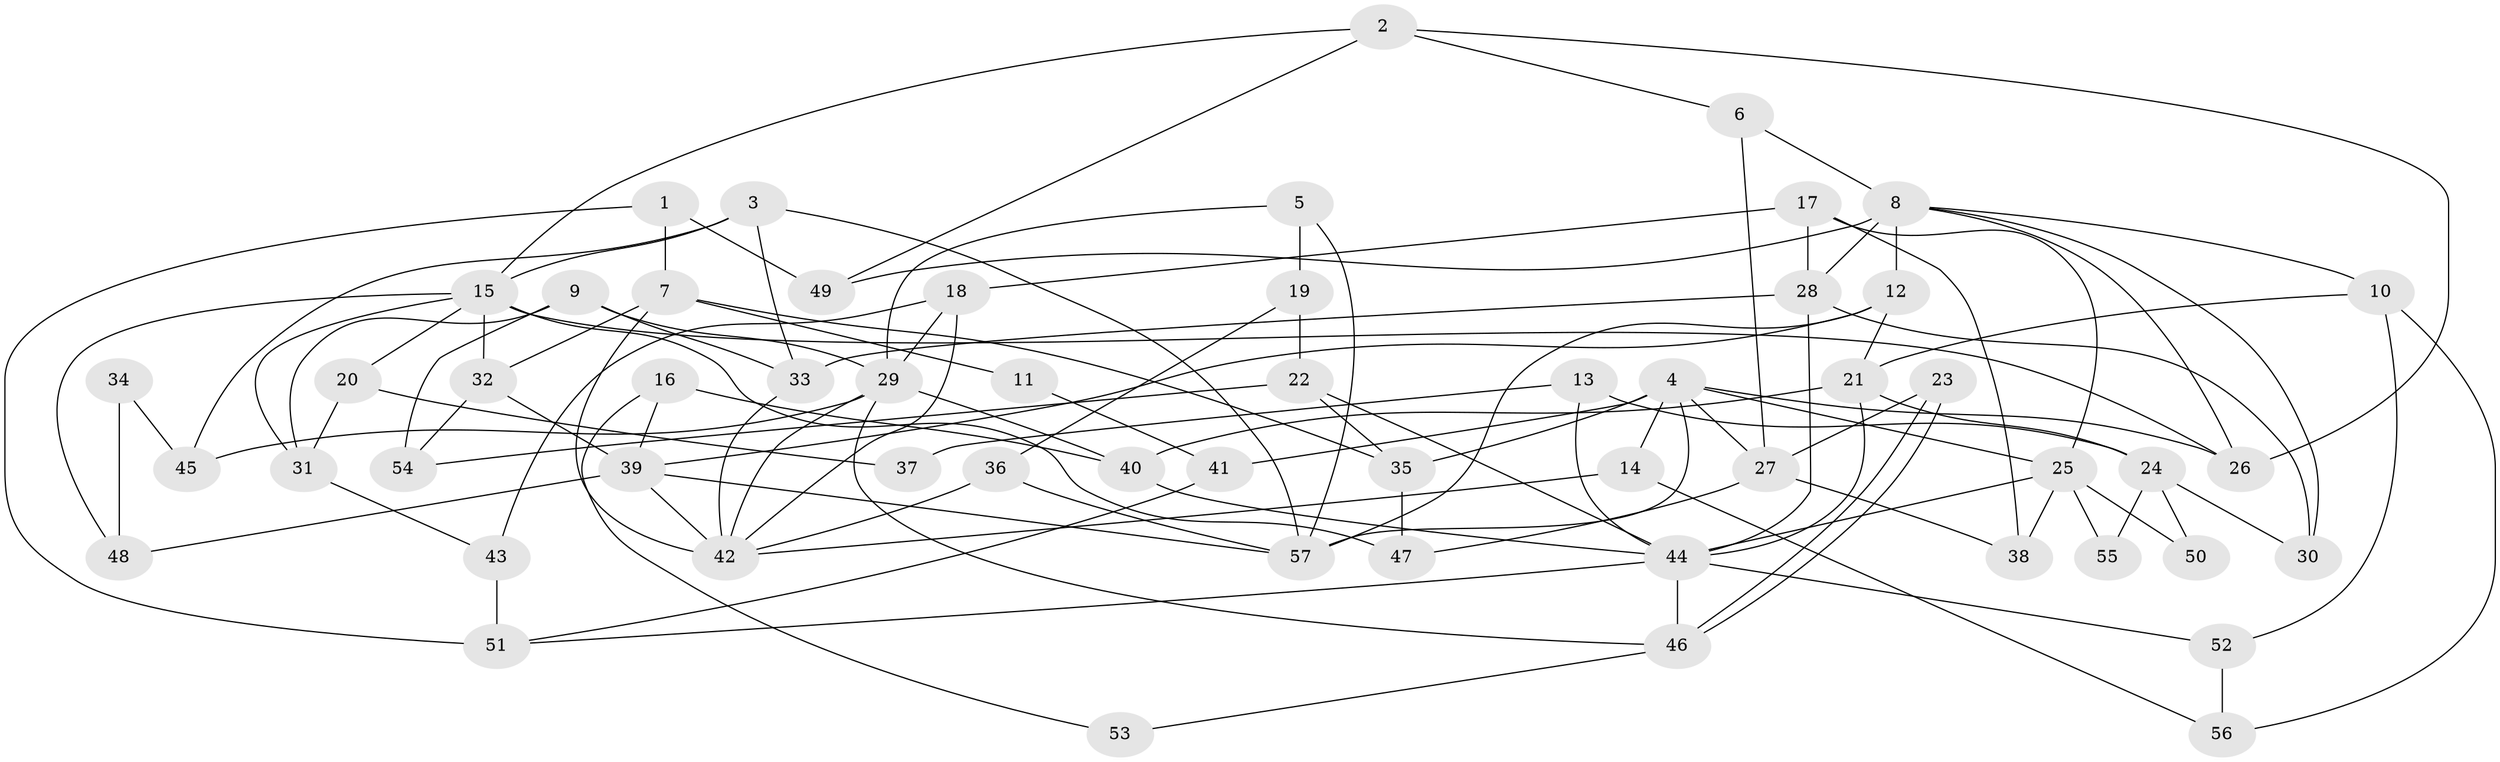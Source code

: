 // Generated by graph-tools (version 1.1) at 2025/36/03/09/25 02:36:00]
// undirected, 57 vertices, 114 edges
graph export_dot {
graph [start="1"]
  node [color=gray90,style=filled];
  1;
  2;
  3;
  4;
  5;
  6;
  7;
  8;
  9;
  10;
  11;
  12;
  13;
  14;
  15;
  16;
  17;
  18;
  19;
  20;
  21;
  22;
  23;
  24;
  25;
  26;
  27;
  28;
  29;
  30;
  31;
  32;
  33;
  34;
  35;
  36;
  37;
  38;
  39;
  40;
  41;
  42;
  43;
  44;
  45;
  46;
  47;
  48;
  49;
  50;
  51;
  52;
  53;
  54;
  55;
  56;
  57;
  1 -- 7;
  1 -- 49;
  1 -- 51;
  2 -- 6;
  2 -- 15;
  2 -- 26;
  2 -- 49;
  3 -- 57;
  3 -- 15;
  3 -- 33;
  3 -- 45;
  4 -- 14;
  4 -- 57;
  4 -- 25;
  4 -- 26;
  4 -- 27;
  4 -- 35;
  4 -- 41;
  5 -- 57;
  5 -- 29;
  5 -- 19;
  6 -- 27;
  6 -- 8;
  7 -- 32;
  7 -- 42;
  7 -- 11;
  7 -- 35;
  8 -- 26;
  8 -- 28;
  8 -- 10;
  8 -- 12;
  8 -- 30;
  8 -- 49;
  9 -- 33;
  9 -- 29;
  9 -- 31;
  9 -- 54;
  10 -- 21;
  10 -- 52;
  10 -- 56;
  11 -- 41;
  12 -- 39;
  12 -- 21;
  12 -- 57;
  13 -- 44;
  13 -- 24;
  13 -- 37;
  14 -- 42;
  14 -- 56;
  15 -- 26;
  15 -- 47;
  15 -- 20;
  15 -- 31;
  15 -- 32;
  15 -- 48;
  16 -- 40;
  16 -- 39;
  16 -- 53;
  17 -- 25;
  17 -- 28;
  17 -- 18;
  17 -- 38;
  18 -- 42;
  18 -- 29;
  18 -- 43;
  19 -- 22;
  19 -- 36;
  20 -- 31;
  20 -- 37;
  21 -- 44;
  21 -- 24;
  21 -- 40;
  22 -- 35;
  22 -- 44;
  22 -- 54;
  23 -- 27;
  23 -- 46;
  23 -- 46;
  24 -- 30;
  24 -- 50;
  24 -- 55;
  25 -- 44;
  25 -- 38;
  25 -- 50;
  25 -- 55;
  27 -- 38;
  27 -- 47;
  28 -- 33;
  28 -- 44;
  28 -- 30;
  29 -- 40;
  29 -- 42;
  29 -- 45;
  29 -- 46;
  31 -- 43;
  32 -- 54;
  32 -- 39;
  33 -- 42;
  34 -- 45;
  34 -- 48;
  35 -- 47;
  36 -- 42;
  36 -- 57;
  39 -- 57;
  39 -- 42;
  39 -- 48;
  40 -- 44;
  41 -- 51;
  43 -- 51;
  44 -- 46;
  44 -- 51;
  44 -- 52;
  46 -- 53;
  52 -- 56;
}
